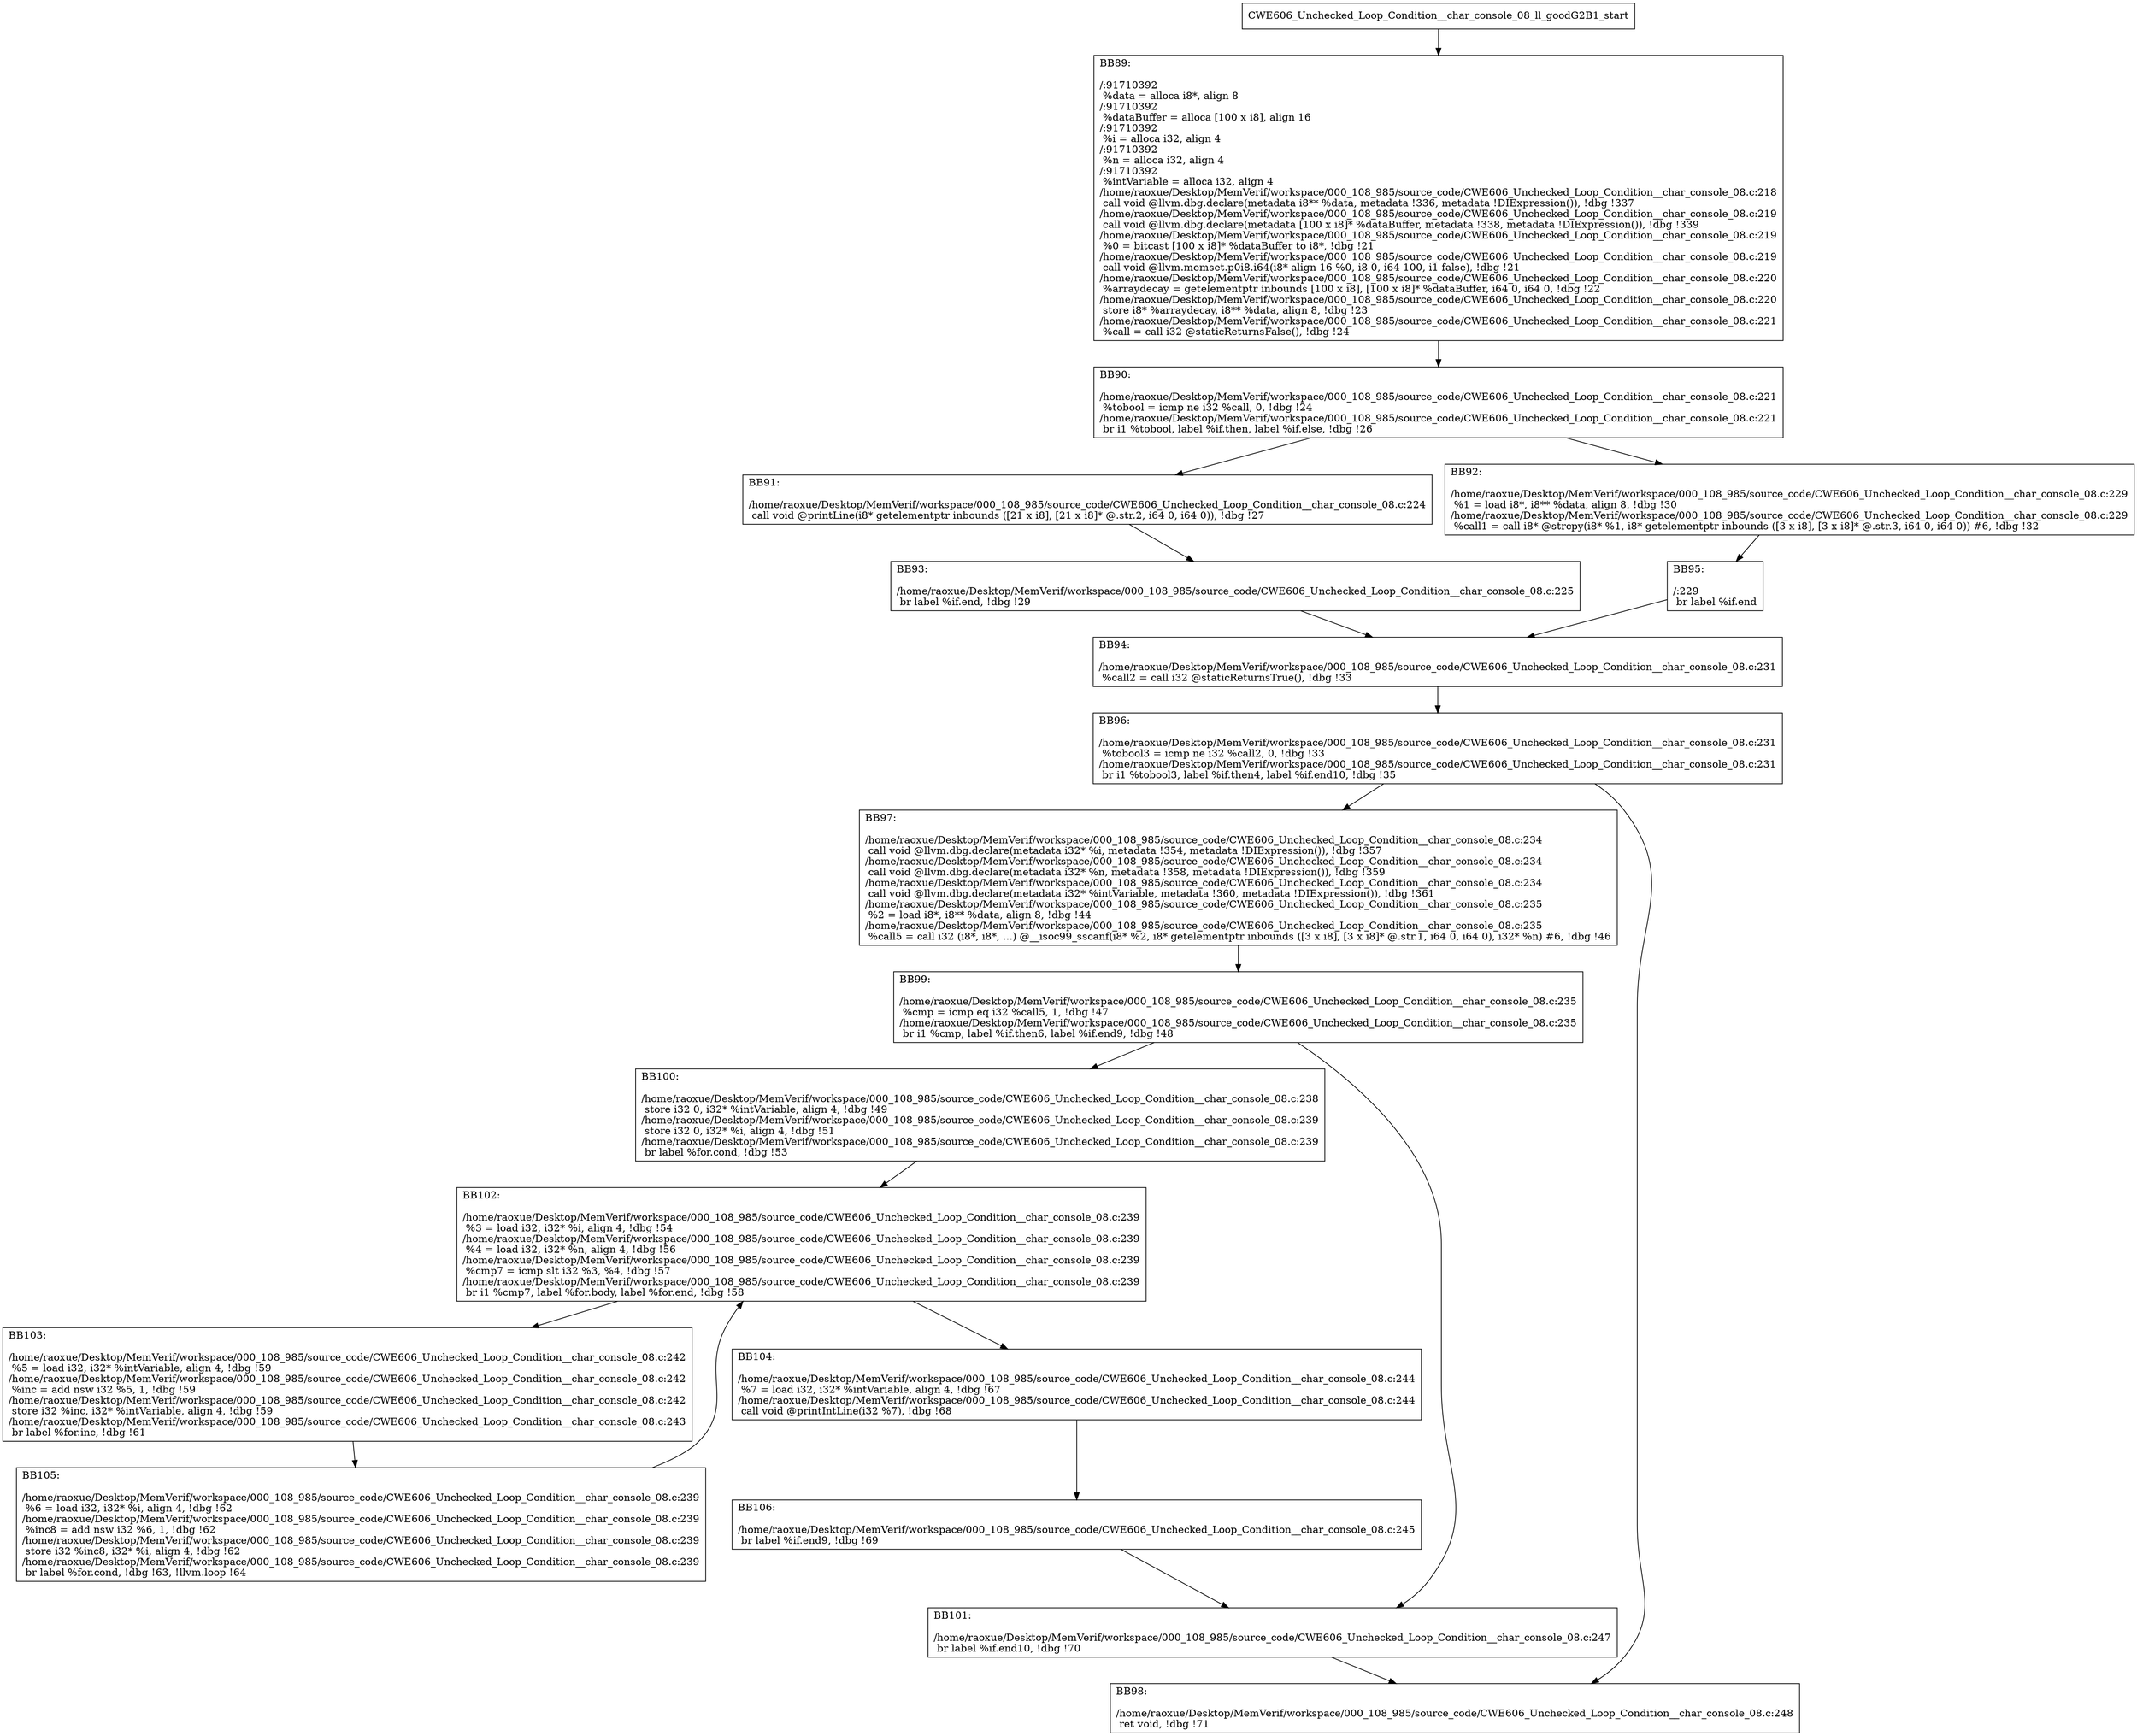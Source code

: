 digraph "CFG for'CWE606_Unchecked_Loop_Condition__char_console_08_ll_goodG2B1' function" {
	BBCWE606_Unchecked_Loop_Condition__char_console_08_ll_goodG2B1_start[shape=record,label="{CWE606_Unchecked_Loop_Condition__char_console_08_ll_goodG2B1_start}"];
	BBCWE606_Unchecked_Loop_Condition__char_console_08_ll_goodG2B1_start-> CWE606_Unchecked_Loop_Condition__char_console_08_ll_goodG2B1BB89;
	CWE606_Unchecked_Loop_Condition__char_console_08_ll_goodG2B1BB89 [shape=record, label="{BB89:\l\l/:91710392\l
  %data = alloca i8*, align 8\l
/:91710392\l
  %dataBuffer = alloca [100 x i8], align 16\l
/:91710392\l
  %i = alloca i32, align 4\l
/:91710392\l
  %n = alloca i32, align 4\l
/:91710392\l
  %intVariable = alloca i32, align 4\l
/home/raoxue/Desktop/MemVerif/workspace/000_108_985/source_code/CWE606_Unchecked_Loop_Condition__char_console_08.c:218\l
  call void @llvm.dbg.declare(metadata i8** %data, metadata !336, metadata !DIExpression()), !dbg !337\l
/home/raoxue/Desktop/MemVerif/workspace/000_108_985/source_code/CWE606_Unchecked_Loop_Condition__char_console_08.c:219\l
  call void @llvm.dbg.declare(metadata [100 x i8]* %dataBuffer, metadata !338, metadata !DIExpression()), !dbg !339\l
/home/raoxue/Desktop/MemVerif/workspace/000_108_985/source_code/CWE606_Unchecked_Loop_Condition__char_console_08.c:219\l
  %0 = bitcast [100 x i8]* %dataBuffer to i8*, !dbg !21\l
/home/raoxue/Desktop/MemVerif/workspace/000_108_985/source_code/CWE606_Unchecked_Loop_Condition__char_console_08.c:219\l
  call void @llvm.memset.p0i8.i64(i8* align 16 %0, i8 0, i64 100, i1 false), !dbg !21\l
/home/raoxue/Desktop/MemVerif/workspace/000_108_985/source_code/CWE606_Unchecked_Loop_Condition__char_console_08.c:220\l
  %arraydecay = getelementptr inbounds [100 x i8], [100 x i8]* %dataBuffer, i64 0, i64 0, !dbg !22\l
/home/raoxue/Desktop/MemVerif/workspace/000_108_985/source_code/CWE606_Unchecked_Loop_Condition__char_console_08.c:220\l
  store i8* %arraydecay, i8** %data, align 8, !dbg !23\l
/home/raoxue/Desktop/MemVerif/workspace/000_108_985/source_code/CWE606_Unchecked_Loop_Condition__char_console_08.c:221\l
  %call = call i32 @staticReturnsFalse(), !dbg !24\l
}"];
	CWE606_Unchecked_Loop_Condition__char_console_08_ll_goodG2B1BB89-> CWE606_Unchecked_Loop_Condition__char_console_08_ll_goodG2B1BB90;
	CWE606_Unchecked_Loop_Condition__char_console_08_ll_goodG2B1BB90 [shape=record, label="{BB90:\l\l/home/raoxue/Desktop/MemVerif/workspace/000_108_985/source_code/CWE606_Unchecked_Loop_Condition__char_console_08.c:221\l
  %tobool = icmp ne i32 %call, 0, !dbg !24\l
/home/raoxue/Desktop/MemVerif/workspace/000_108_985/source_code/CWE606_Unchecked_Loop_Condition__char_console_08.c:221\l
  br i1 %tobool, label %if.then, label %if.else, !dbg !26\l
}"];
	CWE606_Unchecked_Loop_Condition__char_console_08_ll_goodG2B1BB90-> CWE606_Unchecked_Loop_Condition__char_console_08_ll_goodG2B1BB91;
	CWE606_Unchecked_Loop_Condition__char_console_08_ll_goodG2B1BB90-> CWE606_Unchecked_Loop_Condition__char_console_08_ll_goodG2B1BB92;
	CWE606_Unchecked_Loop_Condition__char_console_08_ll_goodG2B1BB91 [shape=record, label="{BB91:\l\l/home/raoxue/Desktop/MemVerif/workspace/000_108_985/source_code/CWE606_Unchecked_Loop_Condition__char_console_08.c:224\l
  call void @printLine(i8* getelementptr inbounds ([21 x i8], [21 x i8]* @.str.2, i64 0, i64 0)), !dbg !27\l
}"];
	CWE606_Unchecked_Loop_Condition__char_console_08_ll_goodG2B1BB91-> CWE606_Unchecked_Loop_Condition__char_console_08_ll_goodG2B1BB93;
	CWE606_Unchecked_Loop_Condition__char_console_08_ll_goodG2B1BB93 [shape=record, label="{BB93:\l\l/home/raoxue/Desktop/MemVerif/workspace/000_108_985/source_code/CWE606_Unchecked_Loop_Condition__char_console_08.c:225\l
  br label %if.end, !dbg !29\l
}"];
	CWE606_Unchecked_Loop_Condition__char_console_08_ll_goodG2B1BB93-> CWE606_Unchecked_Loop_Condition__char_console_08_ll_goodG2B1BB94;
	CWE606_Unchecked_Loop_Condition__char_console_08_ll_goodG2B1BB92 [shape=record, label="{BB92:\l\l/home/raoxue/Desktop/MemVerif/workspace/000_108_985/source_code/CWE606_Unchecked_Loop_Condition__char_console_08.c:229\l
  %1 = load i8*, i8** %data, align 8, !dbg !30\l
/home/raoxue/Desktop/MemVerif/workspace/000_108_985/source_code/CWE606_Unchecked_Loop_Condition__char_console_08.c:229\l
  %call1 = call i8* @strcpy(i8* %1, i8* getelementptr inbounds ([3 x i8], [3 x i8]* @.str.3, i64 0, i64 0)) #6, !dbg !32\l
}"];
	CWE606_Unchecked_Loop_Condition__char_console_08_ll_goodG2B1BB92-> CWE606_Unchecked_Loop_Condition__char_console_08_ll_goodG2B1BB95;
	CWE606_Unchecked_Loop_Condition__char_console_08_ll_goodG2B1BB95 [shape=record, label="{BB95:\l\l/:229\l
  br label %if.end\l
}"];
	CWE606_Unchecked_Loop_Condition__char_console_08_ll_goodG2B1BB95-> CWE606_Unchecked_Loop_Condition__char_console_08_ll_goodG2B1BB94;
	CWE606_Unchecked_Loop_Condition__char_console_08_ll_goodG2B1BB94 [shape=record, label="{BB94:\l\l/home/raoxue/Desktop/MemVerif/workspace/000_108_985/source_code/CWE606_Unchecked_Loop_Condition__char_console_08.c:231\l
  %call2 = call i32 @staticReturnsTrue(), !dbg !33\l
}"];
	CWE606_Unchecked_Loop_Condition__char_console_08_ll_goodG2B1BB94-> CWE606_Unchecked_Loop_Condition__char_console_08_ll_goodG2B1BB96;
	CWE606_Unchecked_Loop_Condition__char_console_08_ll_goodG2B1BB96 [shape=record, label="{BB96:\l\l/home/raoxue/Desktop/MemVerif/workspace/000_108_985/source_code/CWE606_Unchecked_Loop_Condition__char_console_08.c:231\l
  %tobool3 = icmp ne i32 %call2, 0, !dbg !33\l
/home/raoxue/Desktop/MemVerif/workspace/000_108_985/source_code/CWE606_Unchecked_Loop_Condition__char_console_08.c:231\l
  br i1 %tobool3, label %if.then4, label %if.end10, !dbg !35\l
}"];
	CWE606_Unchecked_Loop_Condition__char_console_08_ll_goodG2B1BB96-> CWE606_Unchecked_Loop_Condition__char_console_08_ll_goodG2B1BB97;
	CWE606_Unchecked_Loop_Condition__char_console_08_ll_goodG2B1BB96-> CWE606_Unchecked_Loop_Condition__char_console_08_ll_goodG2B1BB98;
	CWE606_Unchecked_Loop_Condition__char_console_08_ll_goodG2B1BB97 [shape=record, label="{BB97:\l\l/home/raoxue/Desktop/MemVerif/workspace/000_108_985/source_code/CWE606_Unchecked_Loop_Condition__char_console_08.c:234\l
  call void @llvm.dbg.declare(metadata i32* %i, metadata !354, metadata !DIExpression()), !dbg !357\l
/home/raoxue/Desktop/MemVerif/workspace/000_108_985/source_code/CWE606_Unchecked_Loop_Condition__char_console_08.c:234\l
  call void @llvm.dbg.declare(metadata i32* %n, metadata !358, metadata !DIExpression()), !dbg !359\l
/home/raoxue/Desktop/MemVerif/workspace/000_108_985/source_code/CWE606_Unchecked_Loop_Condition__char_console_08.c:234\l
  call void @llvm.dbg.declare(metadata i32* %intVariable, metadata !360, metadata !DIExpression()), !dbg !361\l
/home/raoxue/Desktop/MemVerif/workspace/000_108_985/source_code/CWE606_Unchecked_Loop_Condition__char_console_08.c:235\l
  %2 = load i8*, i8** %data, align 8, !dbg !44\l
/home/raoxue/Desktop/MemVerif/workspace/000_108_985/source_code/CWE606_Unchecked_Loop_Condition__char_console_08.c:235\l
  %call5 = call i32 (i8*, i8*, ...) @__isoc99_sscanf(i8* %2, i8* getelementptr inbounds ([3 x i8], [3 x i8]* @.str.1, i64 0, i64 0), i32* %n) #6, !dbg !46\l
}"];
	CWE606_Unchecked_Loop_Condition__char_console_08_ll_goodG2B1BB97-> CWE606_Unchecked_Loop_Condition__char_console_08_ll_goodG2B1BB99;
	CWE606_Unchecked_Loop_Condition__char_console_08_ll_goodG2B1BB99 [shape=record, label="{BB99:\l\l/home/raoxue/Desktop/MemVerif/workspace/000_108_985/source_code/CWE606_Unchecked_Loop_Condition__char_console_08.c:235\l
  %cmp = icmp eq i32 %call5, 1, !dbg !47\l
/home/raoxue/Desktop/MemVerif/workspace/000_108_985/source_code/CWE606_Unchecked_Loop_Condition__char_console_08.c:235\l
  br i1 %cmp, label %if.then6, label %if.end9, !dbg !48\l
}"];
	CWE606_Unchecked_Loop_Condition__char_console_08_ll_goodG2B1BB99-> CWE606_Unchecked_Loop_Condition__char_console_08_ll_goodG2B1BB100;
	CWE606_Unchecked_Loop_Condition__char_console_08_ll_goodG2B1BB99-> CWE606_Unchecked_Loop_Condition__char_console_08_ll_goodG2B1BB101;
	CWE606_Unchecked_Loop_Condition__char_console_08_ll_goodG2B1BB100 [shape=record, label="{BB100:\l\l/home/raoxue/Desktop/MemVerif/workspace/000_108_985/source_code/CWE606_Unchecked_Loop_Condition__char_console_08.c:238\l
  store i32 0, i32* %intVariable, align 4, !dbg !49\l
/home/raoxue/Desktop/MemVerif/workspace/000_108_985/source_code/CWE606_Unchecked_Loop_Condition__char_console_08.c:239\l
  store i32 0, i32* %i, align 4, !dbg !51\l
/home/raoxue/Desktop/MemVerif/workspace/000_108_985/source_code/CWE606_Unchecked_Loop_Condition__char_console_08.c:239\l
  br label %for.cond, !dbg !53\l
}"];
	CWE606_Unchecked_Loop_Condition__char_console_08_ll_goodG2B1BB100-> CWE606_Unchecked_Loop_Condition__char_console_08_ll_goodG2B1BB102;
	CWE606_Unchecked_Loop_Condition__char_console_08_ll_goodG2B1BB102 [shape=record, label="{BB102:\l\l/home/raoxue/Desktop/MemVerif/workspace/000_108_985/source_code/CWE606_Unchecked_Loop_Condition__char_console_08.c:239\l
  %3 = load i32, i32* %i, align 4, !dbg !54\l
/home/raoxue/Desktop/MemVerif/workspace/000_108_985/source_code/CWE606_Unchecked_Loop_Condition__char_console_08.c:239\l
  %4 = load i32, i32* %n, align 4, !dbg !56\l
/home/raoxue/Desktop/MemVerif/workspace/000_108_985/source_code/CWE606_Unchecked_Loop_Condition__char_console_08.c:239\l
  %cmp7 = icmp slt i32 %3, %4, !dbg !57\l
/home/raoxue/Desktop/MemVerif/workspace/000_108_985/source_code/CWE606_Unchecked_Loop_Condition__char_console_08.c:239\l
  br i1 %cmp7, label %for.body, label %for.end, !dbg !58\l
}"];
	CWE606_Unchecked_Loop_Condition__char_console_08_ll_goodG2B1BB102-> CWE606_Unchecked_Loop_Condition__char_console_08_ll_goodG2B1BB103;
	CWE606_Unchecked_Loop_Condition__char_console_08_ll_goodG2B1BB102-> CWE606_Unchecked_Loop_Condition__char_console_08_ll_goodG2B1BB104;
	CWE606_Unchecked_Loop_Condition__char_console_08_ll_goodG2B1BB103 [shape=record, label="{BB103:\l\l/home/raoxue/Desktop/MemVerif/workspace/000_108_985/source_code/CWE606_Unchecked_Loop_Condition__char_console_08.c:242\l
  %5 = load i32, i32* %intVariable, align 4, !dbg !59\l
/home/raoxue/Desktop/MemVerif/workspace/000_108_985/source_code/CWE606_Unchecked_Loop_Condition__char_console_08.c:242\l
  %inc = add nsw i32 %5, 1, !dbg !59\l
/home/raoxue/Desktop/MemVerif/workspace/000_108_985/source_code/CWE606_Unchecked_Loop_Condition__char_console_08.c:242\l
  store i32 %inc, i32* %intVariable, align 4, !dbg !59\l
/home/raoxue/Desktop/MemVerif/workspace/000_108_985/source_code/CWE606_Unchecked_Loop_Condition__char_console_08.c:243\l
  br label %for.inc, !dbg !61\l
}"];
	CWE606_Unchecked_Loop_Condition__char_console_08_ll_goodG2B1BB103-> CWE606_Unchecked_Loop_Condition__char_console_08_ll_goodG2B1BB105;
	CWE606_Unchecked_Loop_Condition__char_console_08_ll_goodG2B1BB105 [shape=record, label="{BB105:\l\l/home/raoxue/Desktop/MemVerif/workspace/000_108_985/source_code/CWE606_Unchecked_Loop_Condition__char_console_08.c:239\l
  %6 = load i32, i32* %i, align 4, !dbg !62\l
/home/raoxue/Desktop/MemVerif/workspace/000_108_985/source_code/CWE606_Unchecked_Loop_Condition__char_console_08.c:239\l
  %inc8 = add nsw i32 %6, 1, !dbg !62\l
/home/raoxue/Desktop/MemVerif/workspace/000_108_985/source_code/CWE606_Unchecked_Loop_Condition__char_console_08.c:239\l
  store i32 %inc8, i32* %i, align 4, !dbg !62\l
/home/raoxue/Desktop/MemVerif/workspace/000_108_985/source_code/CWE606_Unchecked_Loop_Condition__char_console_08.c:239\l
  br label %for.cond, !dbg !63, !llvm.loop !64\l
}"];
	CWE606_Unchecked_Loop_Condition__char_console_08_ll_goodG2B1BB105-> CWE606_Unchecked_Loop_Condition__char_console_08_ll_goodG2B1BB102;
	CWE606_Unchecked_Loop_Condition__char_console_08_ll_goodG2B1BB104 [shape=record, label="{BB104:\l\l/home/raoxue/Desktop/MemVerif/workspace/000_108_985/source_code/CWE606_Unchecked_Loop_Condition__char_console_08.c:244\l
  %7 = load i32, i32* %intVariable, align 4, !dbg !67\l
/home/raoxue/Desktop/MemVerif/workspace/000_108_985/source_code/CWE606_Unchecked_Loop_Condition__char_console_08.c:244\l
  call void @printIntLine(i32 %7), !dbg !68\l
}"];
	CWE606_Unchecked_Loop_Condition__char_console_08_ll_goodG2B1BB104-> CWE606_Unchecked_Loop_Condition__char_console_08_ll_goodG2B1BB106;
	CWE606_Unchecked_Loop_Condition__char_console_08_ll_goodG2B1BB106 [shape=record, label="{BB106:\l\l/home/raoxue/Desktop/MemVerif/workspace/000_108_985/source_code/CWE606_Unchecked_Loop_Condition__char_console_08.c:245\l
  br label %if.end9, !dbg !69\l
}"];
	CWE606_Unchecked_Loop_Condition__char_console_08_ll_goodG2B1BB106-> CWE606_Unchecked_Loop_Condition__char_console_08_ll_goodG2B1BB101;
	CWE606_Unchecked_Loop_Condition__char_console_08_ll_goodG2B1BB101 [shape=record, label="{BB101:\l\l/home/raoxue/Desktop/MemVerif/workspace/000_108_985/source_code/CWE606_Unchecked_Loop_Condition__char_console_08.c:247\l
  br label %if.end10, !dbg !70\l
}"];
	CWE606_Unchecked_Loop_Condition__char_console_08_ll_goodG2B1BB101-> CWE606_Unchecked_Loop_Condition__char_console_08_ll_goodG2B1BB98;
	CWE606_Unchecked_Loop_Condition__char_console_08_ll_goodG2B1BB98 [shape=record, label="{BB98:\l\l/home/raoxue/Desktop/MemVerif/workspace/000_108_985/source_code/CWE606_Unchecked_Loop_Condition__char_console_08.c:248\l
  ret void, !dbg !71\l
}"];
}

